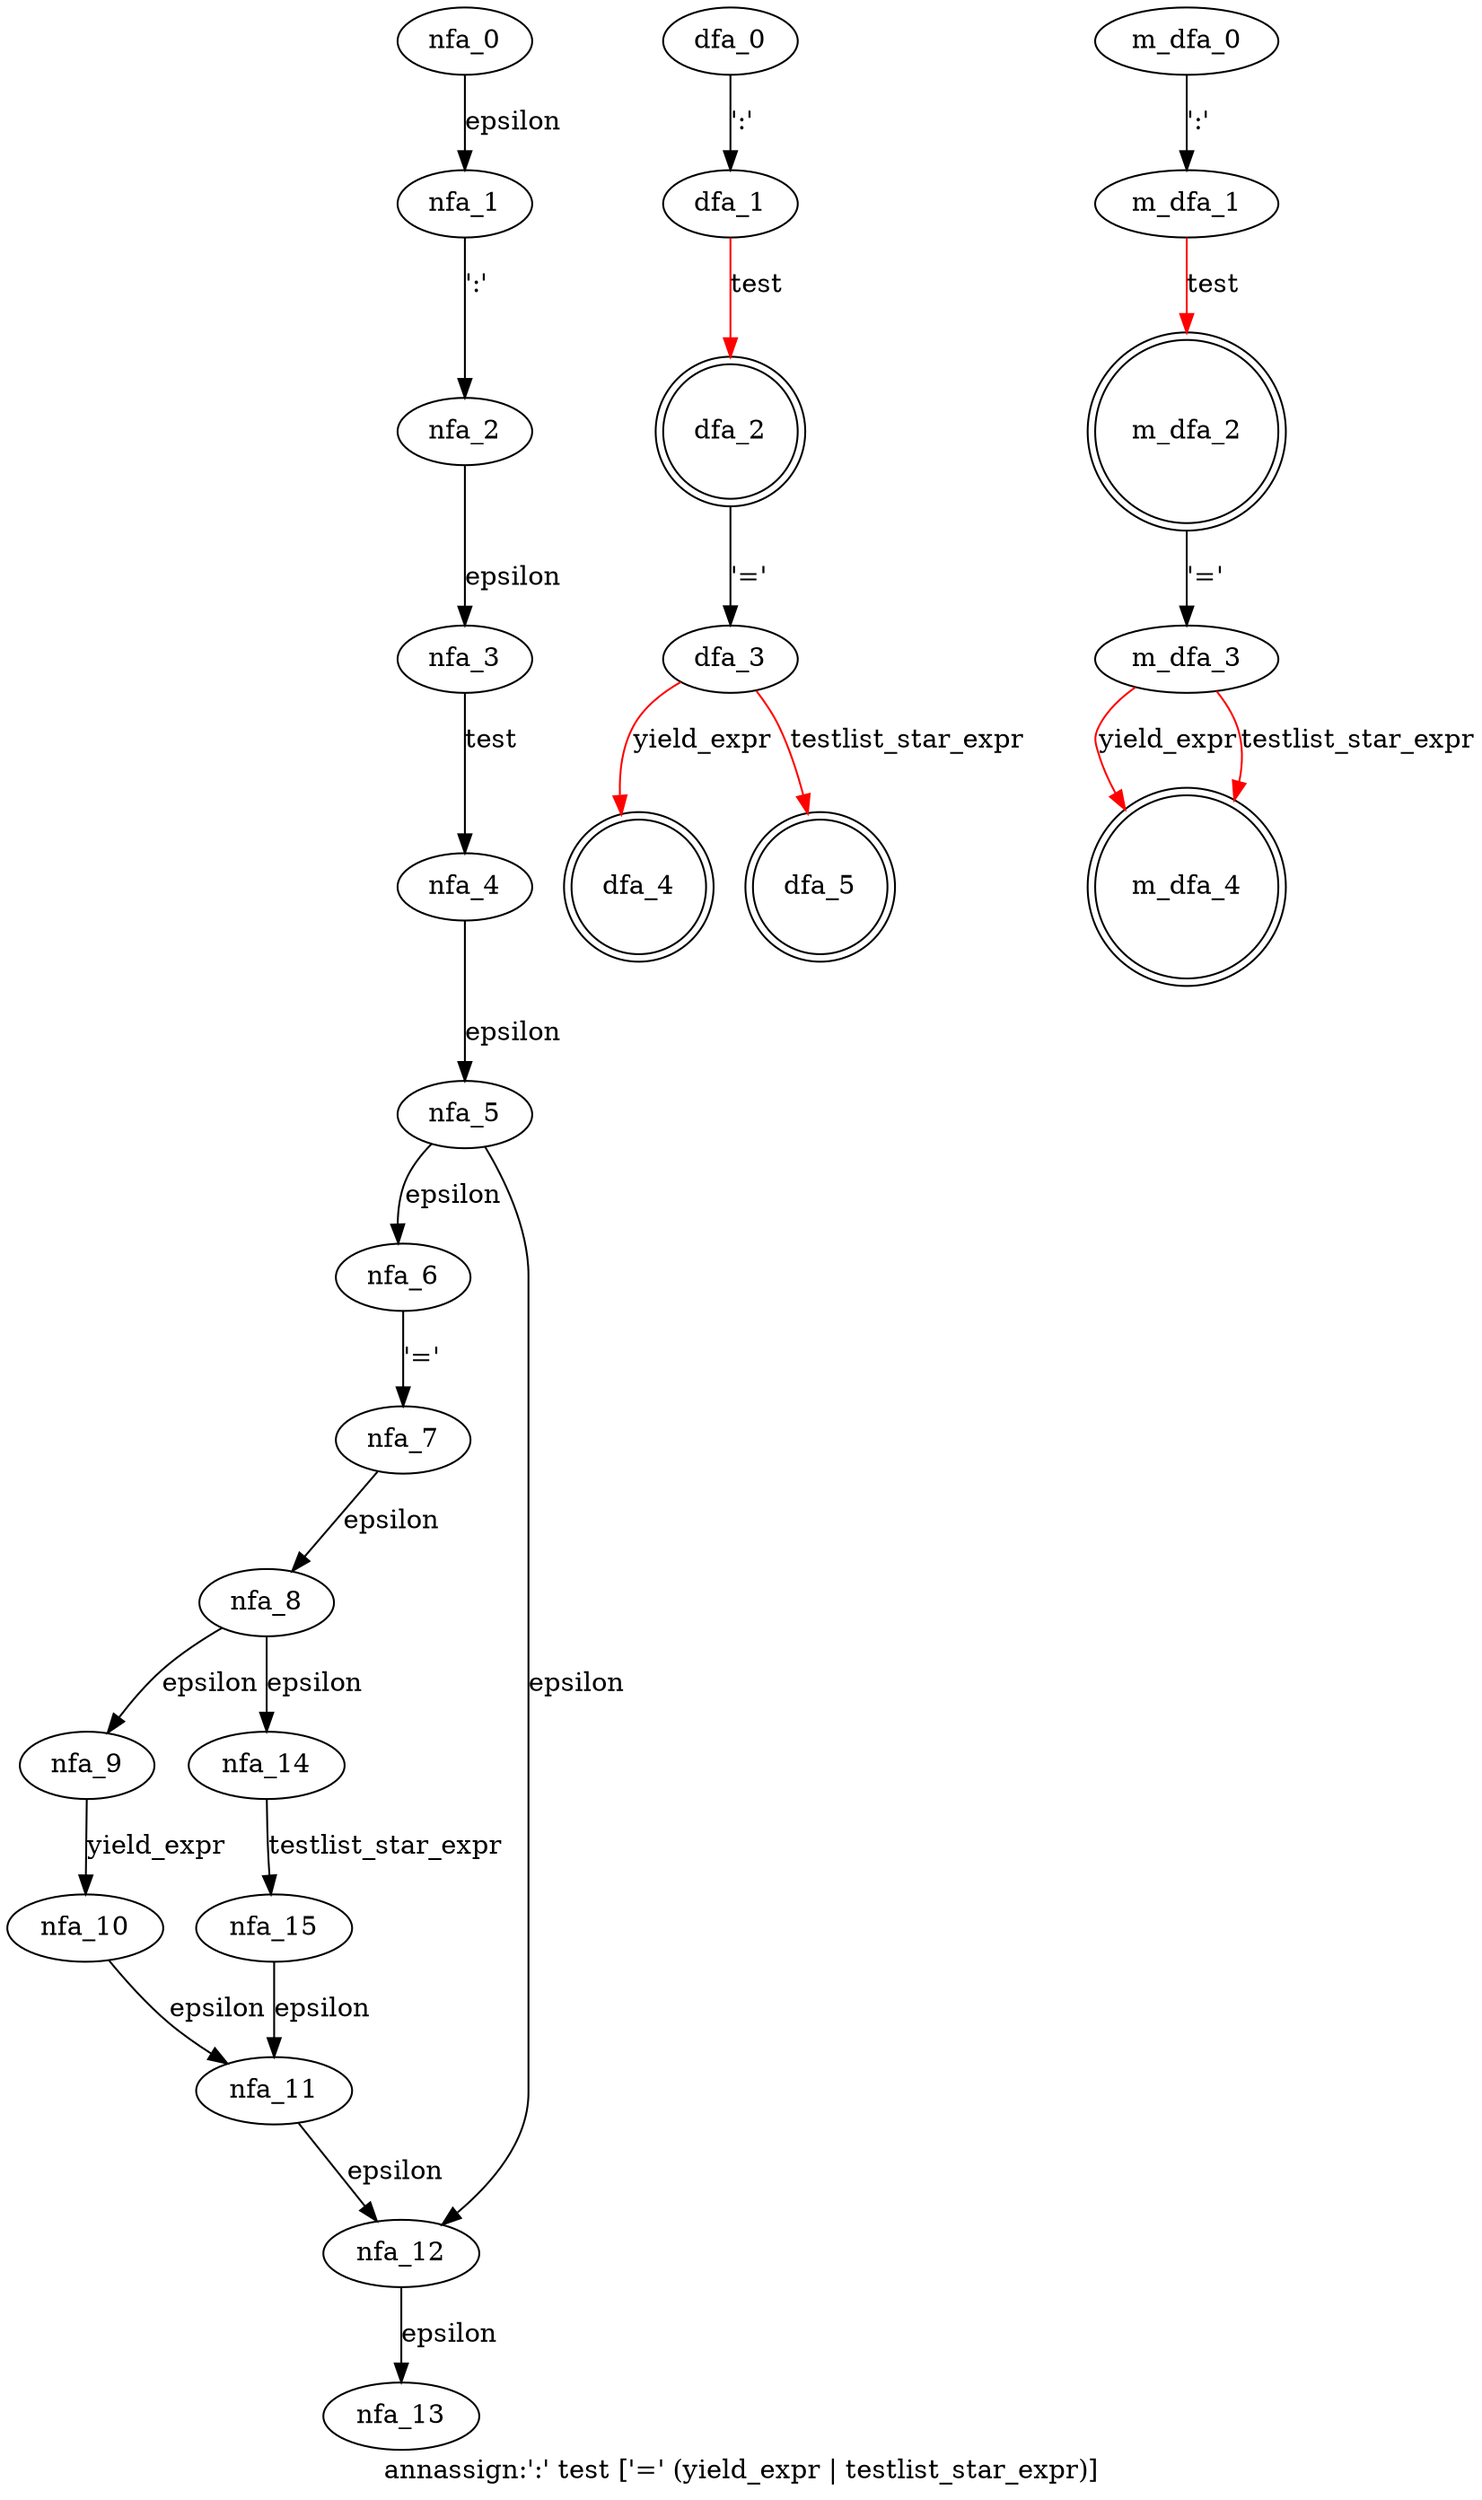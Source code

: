 digraph annassign {
 graph[label="annassign:':' test ['=' (yield_expr | testlist_star_expr)]"]
 subgraph annassign_nfa {
  nfa_0->nfa_1[label="epsilon"]
  nfa_1->nfa_2[label="':'"]
  nfa_2->nfa_3[label="epsilon"]
  nfa_3->nfa_4[label="test"]
  nfa_4->nfa_5[label="epsilon"]
  nfa_5->nfa_6[label="epsilon"]
  nfa_6->nfa_7[label="'='"]
  nfa_7->nfa_8[label="epsilon"]
  nfa_8->nfa_9[label="epsilon"]
  nfa_9->nfa_10[label="yield_expr"]
  nfa_10->nfa_11[label="epsilon"]
  nfa_11->nfa_12[label="epsilon"]
  nfa_12->nfa_13[label="epsilon"]
  nfa_8->nfa_14[label="epsilon"]
  nfa_14->nfa_15[label="testlist_star_expr"]
  nfa_15->nfa_11[label="epsilon"]
  nfa_5->nfa_12[label="epsilon"]
  }
 subgraph annassign_dfa {
  dfa_0->dfa_1[label="':'"]
  dfa_1->dfa_2[label="test",color=red]
  dfa_2->dfa_3[label="'='"]
  dfa_3->dfa_4[label="yield_expr",color=red]
  dfa_3->dfa_5[label="testlist_star_expr",color=red]
  dfa_2[shape=doublecircle]
  dfa_4[shape=doublecircle]
  dfa_5[shape=doublecircle]
  }
 subgraph annassign_m_dfa {
  m_dfa_0->m_dfa_1[label="':'"]
  m_dfa_1->m_dfa_2[label="test",color=red]
  m_dfa_2->m_dfa_3[label="'='"]
  m_dfa_3->m_dfa_4[label="yield_expr",color=red]
  m_dfa_3->m_dfa_4[label="testlist_star_expr",color=red]
  m_dfa_2[shape=doublecircle]
  m_dfa_4[shape=doublecircle]
  }
}
